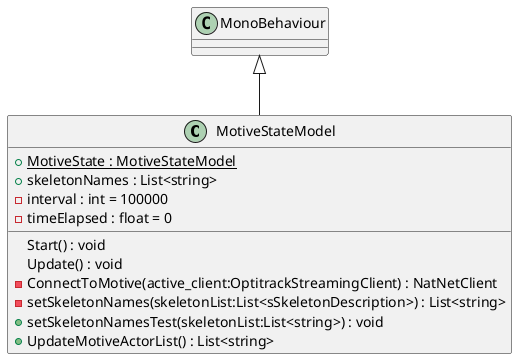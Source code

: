 @startuml
class MotiveStateModel {
    + {static} MotiveState : MotiveStateModel
    + skeletonNames : List<string>
    - interval : int = 100000
    - timeElapsed : float = 0
    Start() : void
    Update() : void
    - ConnectToMotive(active_client:OptitrackStreamingClient) : NatNetClient
    - setSkeletonNames(skeletonList:List<sSkeletonDescription>) : List<string>
    + setSkeletonNamesTest(skeletonList:List<string>) : void
    + UpdateMotiveActorList() : List<string>
}
MonoBehaviour <|-- MotiveStateModel
@enduml
